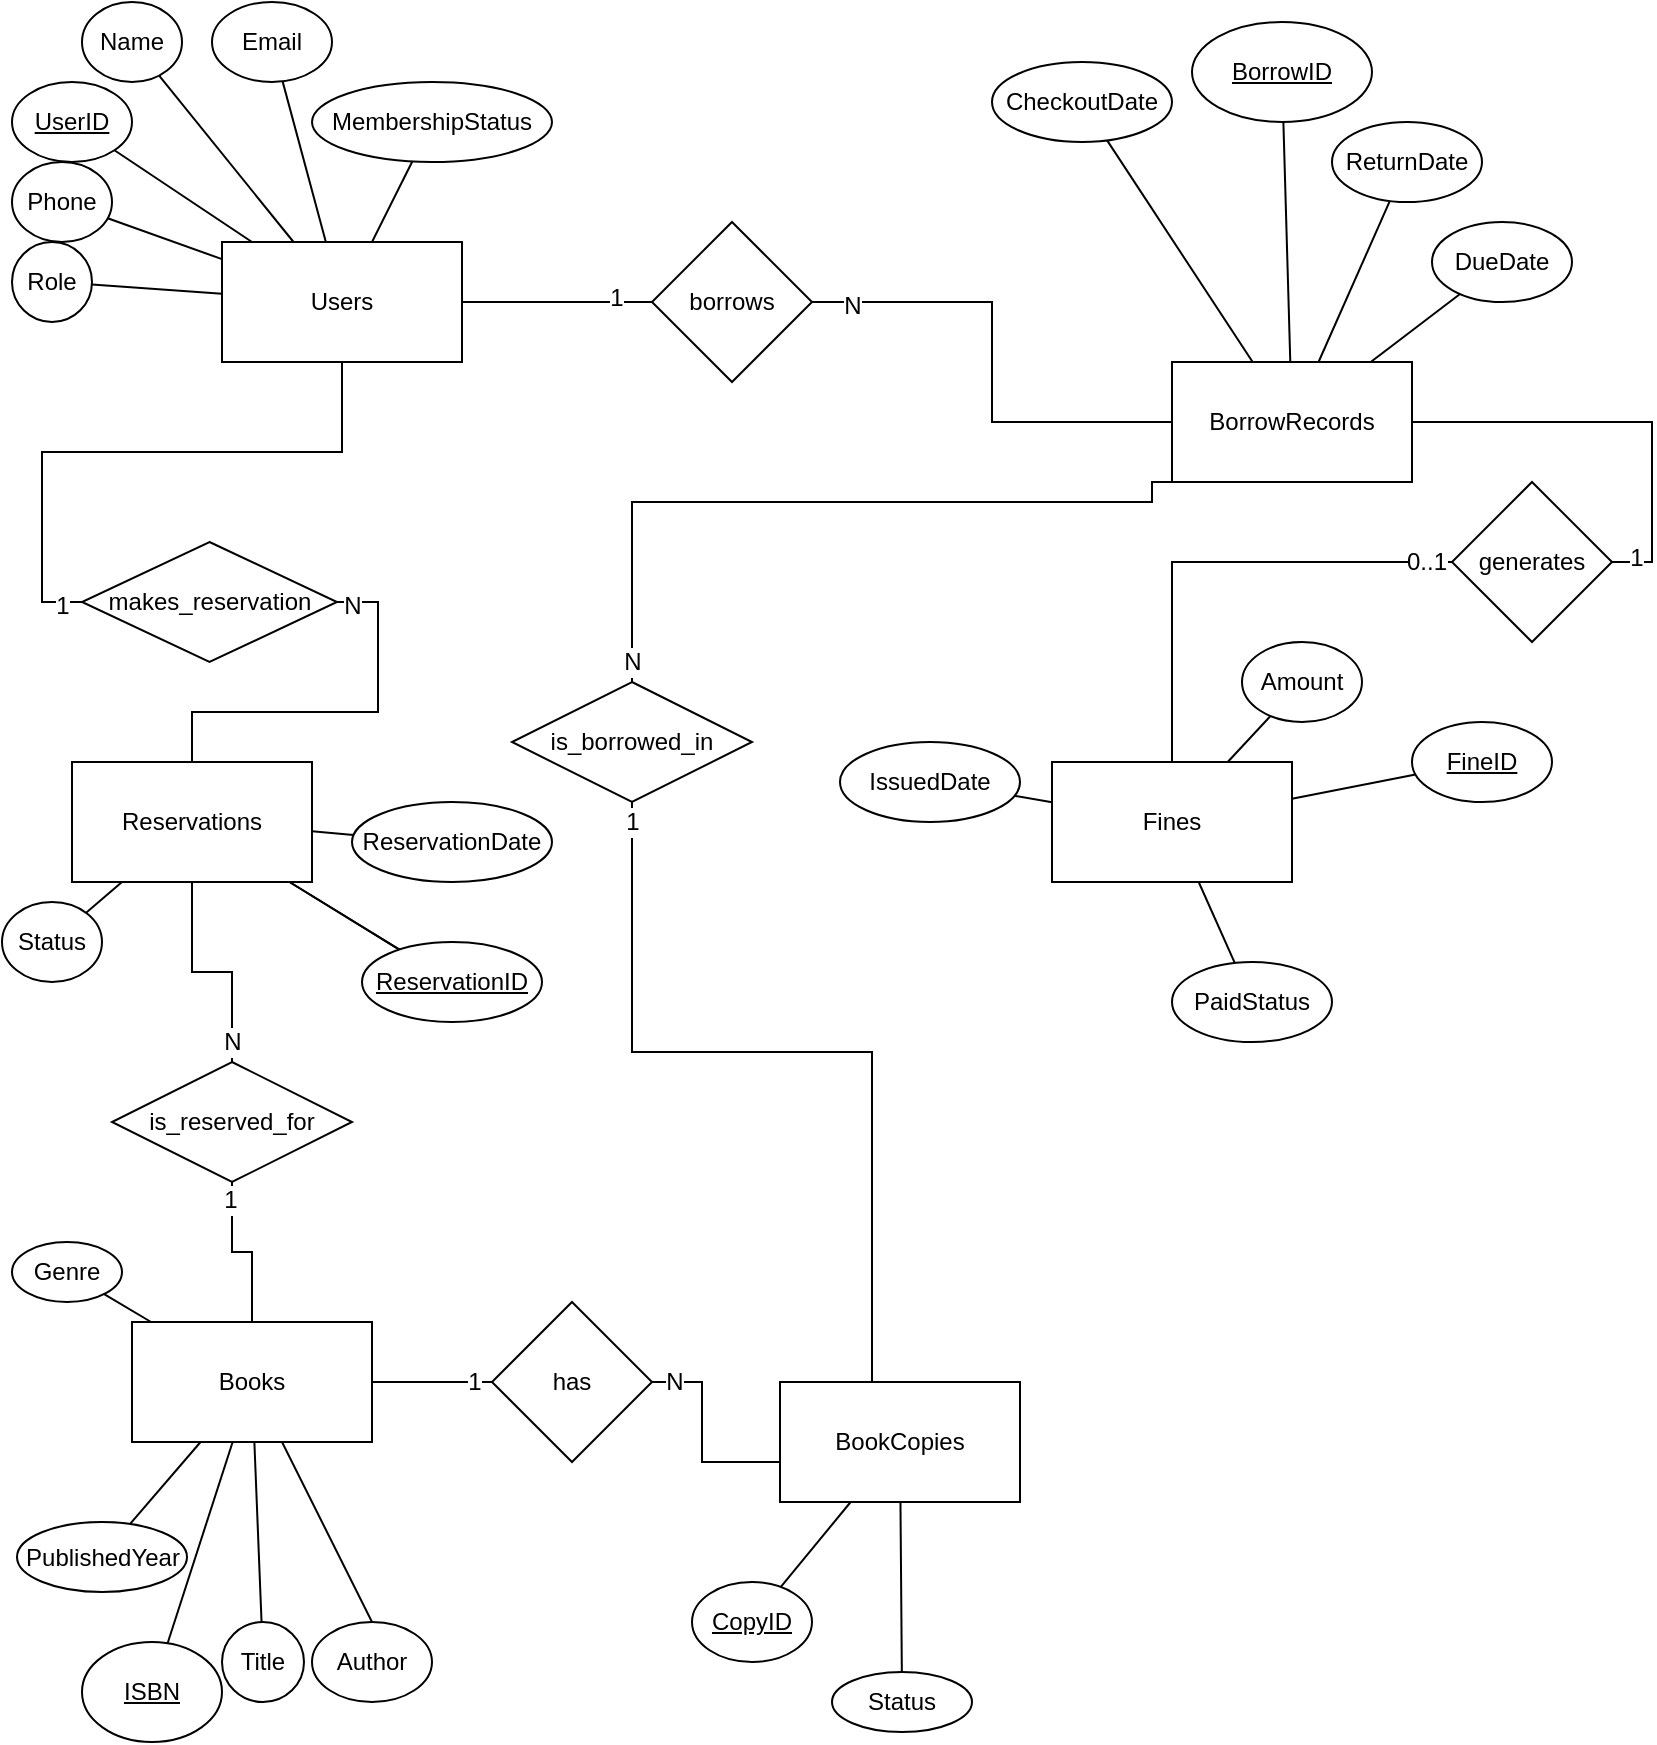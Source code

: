 <mxfile version="26.1.3">
  <diagram name="Trang-1" id="iMxlOrMxHWywJlujfJ14">
    <mxGraphModel dx="2901" dy="1121" grid="1" gridSize="10" guides="1" tooltips="1" connect="1" arrows="1" fold="1" page="1" pageScale="1" pageWidth="827" pageHeight="1169" math="0" shadow="0">
      <root>
        <mxCell id="0" />
        <mxCell id="1" parent="0" />
        <mxCell id="gxZ85ucLkP5SyJYlJosG-47" value="" style="edgeStyle=none;shape=connector;rounded=0;orthogonalLoop=1;jettySize=auto;html=1;strokeColor=default;align=center;verticalAlign=middle;fontFamily=Helvetica;fontSize=12;fontColor=default;labelBackgroundColor=default;startFill=0;endArrow=none;" edge="1" parent="1" source="qP2CUuA8fxjs6pHFjdUJ-1" target="gxZ85ucLkP5SyJYlJosG-46">
          <mxGeometry relative="1" as="geometry">
            <mxPoint x="310" y="150" as="targetPoint" />
          </mxGeometry>
        </mxCell>
        <mxCell id="gxZ85ucLkP5SyJYlJosG-64" value="1" style="edgeLabel;html=1;align=center;verticalAlign=middle;resizable=0;points=[];strokeColor=default;fontFamily=Helvetica;fontSize=12;fontColor=default;fillColor=default;" vertex="1" connectable="0" parent="gxZ85ucLkP5SyJYlJosG-47">
          <mxGeometry x="0.621" y="2" relative="1" as="geometry">
            <mxPoint as="offset" />
          </mxGeometry>
        </mxCell>
        <mxCell id="qP2CUuA8fxjs6pHFjdUJ-1" value="Users" style="rounded=0;whiteSpace=wrap;html=1;" parent="1" vertex="1">
          <mxGeometry x="105" y="120" width="120" height="60" as="geometry" />
        </mxCell>
        <mxCell id="gxZ85ucLkP5SyJYlJosG-43" value="" style="edgeStyle=orthogonalEdgeStyle;shape=connector;rounded=0;orthogonalLoop=1;jettySize=auto;html=1;strokeColor=default;align=center;verticalAlign=middle;fontFamily=Helvetica;fontSize=12;fontColor=default;labelBackgroundColor=default;startFill=0;endArrow=none;" edge="1" parent="1" source="qP2CUuA8fxjs6pHFjdUJ-2" target="gxZ85ucLkP5SyJYlJosG-42">
          <mxGeometry relative="1" as="geometry">
            <Array as="points">
              <mxPoint x="230" y="690" />
              <mxPoint x="230" y="690" />
            </Array>
          </mxGeometry>
        </mxCell>
        <mxCell id="gxZ85ucLkP5SyJYlJosG-62" value="1" style="edgeLabel;html=1;align=center;verticalAlign=middle;resizable=0;points=[];strokeColor=default;fontFamily=Helvetica;fontSize=12;fontColor=default;fillColor=default;" vertex="1" connectable="0" parent="gxZ85ucLkP5SyJYlJosG-43">
          <mxGeometry x="0.7" relative="1" as="geometry">
            <mxPoint as="offset" />
          </mxGeometry>
        </mxCell>
        <mxCell id="qP2CUuA8fxjs6pHFjdUJ-2" value="Books" style="rounded=0;whiteSpace=wrap;html=1;" parent="1" vertex="1">
          <mxGeometry x="60" y="660" width="120" height="60" as="geometry" />
        </mxCell>
        <mxCell id="gxZ85ucLkP5SyJYlJosG-51" value="" style="edgeStyle=orthogonalEdgeStyle;shape=connector;rounded=0;orthogonalLoop=1;jettySize=auto;html=1;strokeColor=default;align=center;verticalAlign=middle;fontFamily=Helvetica;fontSize=12;fontColor=default;labelBackgroundColor=default;startFill=0;endArrow=none;" edge="1" parent="1" source="qP2CUuA8fxjs6pHFjdUJ-3" target="gxZ85ucLkP5SyJYlJosG-50">
          <mxGeometry relative="1" as="geometry">
            <Array as="points">
              <mxPoint x="430" y="525" />
              <mxPoint x="310" y="525" />
            </Array>
          </mxGeometry>
        </mxCell>
        <mxCell id="gxZ85ucLkP5SyJYlJosG-66" value="1" style="edgeLabel;html=1;align=center;verticalAlign=middle;resizable=0;points=[];strokeColor=default;fontFamily=Helvetica;fontSize=12;fontColor=default;fillColor=default;" vertex="1" connectable="0" parent="gxZ85ucLkP5SyJYlJosG-51">
          <mxGeometry x="0.953" y="-1" relative="1" as="geometry">
            <mxPoint x="-1" as="offset" />
          </mxGeometry>
        </mxCell>
        <mxCell id="qP2CUuA8fxjs6pHFjdUJ-3" value="BookCopies" style="rounded=0;whiteSpace=wrap;html=1;" parent="1" vertex="1">
          <mxGeometry x="384" y="690" width="120" height="60" as="geometry" />
        </mxCell>
        <mxCell id="gxZ85ucLkP5SyJYlJosG-76" value="" style="edgeStyle=orthogonalEdgeStyle;shape=connector;rounded=0;orthogonalLoop=1;jettySize=auto;html=1;strokeColor=default;align=center;verticalAlign=middle;fontFamily=Helvetica;fontSize=12;fontColor=default;labelBackgroundColor=default;startFill=0;endArrow=none;entryX=1;entryY=0.5;entryDx=0;entryDy=0;" edge="1" parent="1" source="qP2CUuA8fxjs6pHFjdUJ-4" target="gxZ85ucLkP5SyJYlJosG-75">
          <mxGeometry relative="1" as="geometry">
            <Array as="points">
              <mxPoint x="820" y="210" />
              <mxPoint x="820" y="280" />
            </Array>
          </mxGeometry>
        </mxCell>
        <mxCell id="gxZ85ucLkP5SyJYlJosG-83" value="1" style="edgeLabel;html=1;align=center;verticalAlign=middle;resizable=0;points=[];strokeColor=default;fontFamily=Helvetica;fontSize=12;fontColor=default;labelBackgroundColor=default;fillColor=default;" vertex="1" connectable="0" parent="gxZ85ucLkP5SyJYlJosG-76">
          <mxGeometry x="0.886" y="-2" relative="1" as="geometry">
            <mxPoint as="offset" />
          </mxGeometry>
        </mxCell>
        <mxCell id="qP2CUuA8fxjs6pHFjdUJ-4" value="BorrowRecords" style="rounded=0;whiteSpace=wrap;html=1;" parent="1" vertex="1">
          <mxGeometry x="580" y="180" width="120" height="60" as="geometry" />
        </mxCell>
        <mxCell id="gxZ85ucLkP5SyJYlJosG-69" value="" style="edgeStyle=orthogonalEdgeStyle;shape=connector;rounded=0;orthogonalLoop=1;jettySize=auto;html=1;strokeColor=default;align=center;verticalAlign=middle;fontFamily=Helvetica;fontSize=12;fontColor=default;labelBackgroundColor=default;startFill=0;endArrow=none;" edge="1" parent="1" source="qP2CUuA8fxjs6pHFjdUJ-5" target="gxZ85ucLkP5SyJYlJosG-68">
          <mxGeometry relative="1" as="geometry" />
        </mxCell>
        <mxCell id="gxZ85ucLkP5SyJYlJosG-71" value="N" style="edgeLabel;html=1;align=center;verticalAlign=middle;resizable=0;points=[];strokeColor=default;fontFamily=Helvetica;fontSize=12;fontColor=default;labelBackgroundColor=default;fillColor=default;" vertex="1" connectable="0" parent="gxZ85ucLkP5SyJYlJosG-69">
          <mxGeometry x="0.486" y="2" relative="1" as="geometry">
            <mxPoint x="-2" y="18" as="offset" />
          </mxGeometry>
        </mxCell>
        <mxCell id="qP2CUuA8fxjs6pHFjdUJ-5" value="Reservations" style="rounded=0;whiteSpace=wrap;html=1;" parent="1" vertex="1">
          <mxGeometry x="30" y="380" width="120" height="60" as="geometry" />
        </mxCell>
        <mxCell id="qP2CUuA8fxjs6pHFjdUJ-6" value="Fines" style="rounded=0;whiteSpace=wrap;html=1;" parent="1" vertex="1">
          <mxGeometry x="520" y="380" width="120" height="60" as="geometry" />
        </mxCell>
        <mxCell id="qP2CUuA8fxjs6pHFjdUJ-7" value="&lt;u&gt;UserID&lt;/u&gt;" style="ellipse;whiteSpace=wrap;html=1;" parent="1" vertex="1">
          <mxGeometry y="40" width="60" height="40" as="geometry" />
        </mxCell>
        <mxCell id="qP2CUuA8fxjs6pHFjdUJ-8" value="Name" style="ellipse;whiteSpace=wrap;html=1;" parent="1" vertex="1">
          <mxGeometry x="35" width="50" height="40" as="geometry" />
        </mxCell>
        <mxCell id="qP2CUuA8fxjs6pHFjdUJ-9" value="Email" style="ellipse;whiteSpace=wrap;html=1;" parent="1" vertex="1">
          <mxGeometry x="100" width="60" height="40" as="geometry" />
        </mxCell>
        <mxCell id="qP2CUuA8fxjs6pHFjdUJ-10" value="Phone" style="ellipse;whiteSpace=wrap;html=1;" parent="1" vertex="1">
          <mxGeometry y="80" width="50" height="40" as="geometry" />
        </mxCell>
        <mxCell id="qP2CUuA8fxjs6pHFjdUJ-11" value="MembershipStatus" style="ellipse;whiteSpace=wrap;html=1;" parent="1" vertex="1">
          <mxGeometry x="150" y="40" width="120" height="40" as="geometry" />
        </mxCell>
        <mxCell id="qP2CUuA8fxjs6pHFjdUJ-12" value="Role" style="ellipse;whiteSpace=wrap;html=1;" parent="1" vertex="1">
          <mxGeometry y="120" width="40" height="40" as="geometry" />
        </mxCell>
        <mxCell id="qP2CUuA8fxjs6pHFjdUJ-16" value="" style="endArrow=none;html=1;rounded=0;" parent="1" source="qP2CUuA8fxjs6pHFjdUJ-10" target="qP2CUuA8fxjs6pHFjdUJ-1" edge="1">
          <mxGeometry width="50" height="50" relative="1" as="geometry">
            <mxPoint x="100" y="280" as="sourcePoint" />
            <mxPoint x="150" y="230" as="targetPoint" />
          </mxGeometry>
        </mxCell>
        <mxCell id="qP2CUuA8fxjs6pHFjdUJ-17" value="" style="endArrow=none;html=1;rounded=0;" parent="1" source="qP2CUuA8fxjs6pHFjdUJ-12" target="qP2CUuA8fxjs6pHFjdUJ-1" edge="1">
          <mxGeometry width="50" height="50" relative="1" as="geometry">
            <mxPoint x="390" y="440" as="sourcePoint" />
            <mxPoint x="440" y="390" as="targetPoint" />
          </mxGeometry>
        </mxCell>
        <mxCell id="qP2CUuA8fxjs6pHFjdUJ-18" value="" style="endArrow=none;html=1;rounded=0;" parent="1" source="qP2CUuA8fxjs6pHFjdUJ-11" target="qP2CUuA8fxjs6pHFjdUJ-1" edge="1">
          <mxGeometry width="50" height="50" relative="1" as="geometry">
            <mxPoint x="390" y="440" as="sourcePoint" />
            <mxPoint x="440" y="390" as="targetPoint" />
          </mxGeometry>
        </mxCell>
        <mxCell id="qP2CUuA8fxjs6pHFjdUJ-20" value="" style="endArrow=none;html=1;rounded=0;" parent="1" source="qP2CUuA8fxjs6pHFjdUJ-1" target="qP2CUuA8fxjs6pHFjdUJ-9" edge="1">
          <mxGeometry width="50" height="50" relative="1" as="geometry">
            <mxPoint x="390" y="440" as="sourcePoint" />
            <mxPoint x="440" y="390" as="targetPoint" />
          </mxGeometry>
        </mxCell>
        <mxCell id="qP2CUuA8fxjs6pHFjdUJ-21" value="" style="endArrow=none;html=1;rounded=0;" parent="1" source="qP2CUuA8fxjs6pHFjdUJ-1" target="qP2CUuA8fxjs6pHFjdUJ-7" edge="1">
          <mxGeometry width="50" height="50" relative="1" as="geometry">
            <mxPoint x="390" y="440" as="sourcePoint" />
            <mxPoint x="440" y="390" as="targetPoint" />
          </mxGeometry>
        </mxCell>
        <mxCell id="qP2CUuA8fxjs6pHFjdUJ-22" value="" style="endArrow=none;html=1;rounded=0;" parent="1" source="qP2CUuA8fxjs6pHFjdUJ-1" target="qP2CUuA8fxjs6pHFjdUJ-8" edge="1">
          <mxGeometry width="50" height="50" relative="1" as="geometry">
            <mxPoint x="390" y="440" as="sourcePoint" />
            <mxPoint x="440" y="390" as="targetPoint" />
          </mxGeometry>
        </mxCell>
        <mxCell id="qP2CUuA8fxjs6pHFjdUJ-24" value="&lt;u&gt;ISBN&lt;/u&gt;" style="ellipse;whiteSpace=wrap;html=1;" parent="1" vertex="1">
          <mxGeometry x="35" y="820" width="70" height="50" as="geometry" />
        </mxCell>
        <mxCell id="qP2CUuA8fxjs6pHFjdUJ-25" value="" style="endArrow=none;html=1;rounded=0;" parent="1" source="qP2CUuA8fxjs6pHFjdUJ-24" target="qP2CUuA8fxjs6pHFjdUJ-2" edge="1">
          <mxGeometry width="50" height="50" relative="1" as="geometry">
            <mxPoint x="390" y="380" as="sourcePoint" />
            <mxPoint x="440" y="330" as="targetPoint" />
          </mxGeometry>
        </mxCell>
        <mxCell id="qP2CUuA8fxjs6pHFjdUJ-27" value="Title" style="ellipse;whiteSpace=wrap;html=1;" parent="1" vertex="1">
          <mxGeometry x="105" y="810" width="41" height="40" as="geometry" />
        </mxCell>
        <mxCell id="qP2CUuA8fxjs6pHFjdUJ-28" value="" style="endArrow=none;html=1;rounded=0;" parent="1" source="qP2CUuA8fxjs6pHFjdUJ-27" target="qP2CUuA8fxjs6pHFjdUJ-2" edge="1">
          <mxGeometry width="50" height="50" relative="1" as="geometry">
            <mxPoint x="363" y="522" as="sourcePoint" />
            <mxPoint x="403" y="450" as="targetPoint" />
          </mxGeometry>
        </mxCell>
        <mxCell id="qP2CUuA8fxjs6pHFjdUJ-29" value="Author" style="ellipse;whiteSpace=wrap;html=1;" parent="1" vertex="1">
          <mxGeometry x="150" y="810" width="60" height="40" as="geometry" />
        </mxCell>
        <mxCell id="qP2CUuA8fxjs6pHFjdUJ-30" value="" style="endArrow=none;html=1;rounded=0;entryX=0.5;entryY=0;entryDx=0;entryDy=0;" parent="1" source="qP2CUuA8fxjs6pHFjdUJ-2" target="qP2CUuA8fxjs6pHFjdUJ-29" edge="1">
          <mxGeometry width="50" height="50" relative="1" as="geometry">
            <mxPoint x="390" y="380" as="sourcePoint" />
            <mxPoint x="440" y="330" as="targetPoint" />
          </mxGeometry>
        </mxCell>
        <mxCell id="qP2CUuA8fxjs6pHFjdUJ-31" value="PublishedYear" style="ellipse;whiteSpace=wrap;html=1;" parent="1" vertex="1">
          <mxGeometry x="2.5" y="760" width="85" height="35" as="geometry" />
        </mxCell>
        <mxCell id="qP2CUuA8fxjs6pHFjdUJ-34" value="" style="endArrow=none;html=1;rounded=0;" parent="1" source="qP2CUuA8fxjs6pHFjdUJ-31" target="qP2CUuA8fxjs6pHFjdUJ-2" edge="1">
          <mxGeometry width="50" height="50" relative="1" as="geometry">
            <mxPoint x="390" y="380" as="sourcePoint" />
            <mxPoint x="440" y="330" as="targetPoint" />
          </mxGeometry>
        </mxCell>
        <mxCell id="qP2CUuA8fxjs6pHFjdUJ-35" value="Genre" style="ellipse;whiteSpace=wrap;html=1;" parent="1" vertex="1">
          <mxGeometry y="620" width="55" height="30" as="geometry" />
        </mxCell>
        <mxCell id="qP2CUuA8fxjs6pHFjdUJ-36" value="" style="endArrow=none;html=1;rounded=0;" parent="1" source="qP2CUuA8fxjs6pHFjdUJ-35" target="qP2CUuA8fxjs6pHFjdUJ-2" edge="1">
          <mxGeometry width="50" height="50" relative="1" as="geometry">
            <mxPoint x="390" y="380" as="sourcePoint" />
            <mxPoint x="440" y="330" as="targetPoint" />
          </mxGeometry>
        </mxCell>
        <mxCell id="qP2CUuA8fxjs6pHFjdUJ-39" value="&lt;u&gt;CopyID&lt;/u&gt;" style="ellipse;whiteSpace=wrap;html=1;" parent="1" vertex="1">
          <mxGeometry x="340" y="790" width="60" height="40" as="geometry" />
        </mxCell>
        <mxCell id="qP2CUuA8fxjs6pHFjdUJ-40" value="" style="endArrow=none;html=1;rounded=0;verticalAlign=middle;" parent="1" source="qP2CUuA8fxjs6pHFjdUJ-3" target="qP2CUuA8fxjs6pHFjdUJ-39" edge="1">
          <mxGeometry width="50" height="50" relative="1" as="geometry">
            <mxPoint x="390" y="380" as="sourcePoint" />
            <mxPoint x="440" y="330" as="targetPoint" />
          </mxGeometry>
        </mxCell>
        <mxCell id="qP2CUuA8fxjs6pHFjdUJ-43" value="Status" style="ellipse;whiteSpace=wrap;html=1;" parent="1" vertex="1">
          <mxGeometry x="410" y="835" width="70" height="30" as="geometry" />
        </mxCell>
        <mxCell id="qP2CUuA8fxjs6pHFjdUJ-44" value="" style="endArrow=none;html=1;rounded=0;" parent="1" source="qP2CUuA8fxjs6pHFjdUJ-43" target="qP2CUuA8fxjs6pHFjdUJ-3" edge="1">
          <mxGeometry width="50" height="50" relative="1" as="geometry">
            <mxPoint x="390" y="380" as="sourcePoint" />
            <mxPoint x="440" y="330" as="targetPoint" />
          </mxGeometry>
        </mxCell>
        <mxCell id="gxZ85ucLkP5SyJYlJosG-80" style="edgeStyle=none;shape=connector;rounded=0;orthogonalLoop=1;jettySize=auto;html=1;strokeColor=default;align=center;verticalAlign=middle;fontFamily=Helvetica;fontSize=12;fontColor=default;labelBackgroundColor=default;startFill=0;endArrow=none;" edge="1" parent="1" source="gxZ85ucLkP5SyJYlJosG-11" target="qP2CUuA8fxjs6pHFjdUJ-4">
          <mxGeometry relative="1" as="geometry" />
        </mxCell>
        <mxCell id="gxZ85ucLkP5SyJYlJosG-11" value="&lt;u&gt;BorrowID&lt;/u&gt;" style="ellipse;whiteSpace=wrap;html=1;" vertex="1" parent="1">
          <mxGeometry x="590" y="10" width="90" height="50" as="geometry" />
        </mxCell>
        <mxCell id="gxZ85ucLkP5SyJYlJosG-79" style="edgeStyle=none;shape=connector;rounded=0;orthogonalLoop=1;jettySize=auto;html=1;strokeColor=default;align=center;verticalAlign=middle;fontFamily=Helvetica;fontSize=12;fontColor=default;labelBackgroundColor=default;startFill=0;endArrow=none;" edge="1" parent="1" source="gxZ85ucLkP5SyJYlJosG-13" target="qP2CUuA8fxjs6pHFjdUJ-4">
          <mxGeometry relative="1" as="geometry" />
        </mxCell>
        <mxCell id="gxZ85ucLkP5SyJYlJosG-13" value="CheckoutDate" style="ellipse;whiteSpace=wrap;html=1;" vertex="1" parent="1">
          <mxGeometry x="490" y="30" width="90" height="40" as="geometry" />
        </mxCell>
        <mxCell id="gxZ85ucLkP5SyJYlJosG-82" style="edgeStyle=none;shape=connector;rounded=0;orthogonalLoop=1;jettySize=auto;html=1;strokeColor=default;align=center;verticalAlign=middle;fontFamily=Helvetica;fontSize=12;fontColor=default;labelBackgroundColor=default;startFill=0;endArrow=none;" edge="1" parent="1" source="gxZ85ucLkP5SyJYlJosG-15" target="qP2CUuA8fxjs6pHFjdUJ-4">
          <mxGeometry relative="1" as="geometry" />
        </mxCell>
        <mxCell id="gxZ85ucLkP5SyJYlJosG-15" value="DueDate" style="ellipse;whiteSpace=wrap;html=1;" vertex="1" parent="1">
          <mxGeometry x="710" y="110" width="70" height="40" as="geometry" />
        </mxCell>
        <mxCell id="gxZ85ucLkP5SyJYlJosG-81" style="edgeStyle=none;shape=connector;rounded=0;orthogonalLoop=1;jettySize=auto;html=1;strokeColor=default;align=center;verticalAlign=middle;fontFamily=Helvetica;fontSize=12;fontColor=default;labelBackgroundColor=default;startFill=0;endArrow=none;" edge="1" parent="1" source="gxZ85ucLkP5SyJYlJosG-17" target="qP2CUuA8fxjs6pHFjdUJ-4">
          <mxGeometry relative="1" as="geometry" />
        </mxCell>
        <mxCell id="gxZ85ucLkP5SyJYlJosG-17" value="ReturnDate" style="ellipse;whiteSpace=wrap;html=1;" vertex="1" parent="1">
          <mxGeometry x="660" y="60" width="75" height="40" as="geometry" />
        </mxCell>
        <mxCell id="gxZ85ucLkP5SyJYlJosG-24" style="rounded=0;orthogonalLoop=1;jettySize=auto;html=1;endArrow=none;startFill=0;" edge="1" parent="1" source="gxZ85ucLkP5SyJYlJosG-19" target="qP2CUuA8fxjs6pHFjdUJ-5">
          <mxGeometry relative="1" as="geometry" />
        </mxCell>
        <mxCell id="gxZ85ucLkP5SyJYlJosG-56" style="edgeStyle=none;shape=connector;rounded=0;orthogonalLoop=1;jettySize=auto;html=1;strokeColor=default;align=center;verticalAlign=middle;fontFamily=Helvetica;fontSize=12;fontColor=default;labelBackgroundColor=default;startFill=0;endArrow=none;" edge="1" parent="1" source="gxZ85ucLkP5SyJYlJosG-19" target="qP2CUuA8fxjs6pHFjdUJ-5">
          <mxGeometry relative="1" as="geometry" />
        </mxCell>
        <mxCell id="gxZ85ucLkP5SyJYlJosG-19" value="&lt;u&gt;ReservationID&lt;/u&gt;" style="ellipse;whiteSpace=wrap;html=1;" vertex="1" parent="1">
          <mxGeometry x="175" y="470" width="90" height="40" as="geometry" />
        </mxCell>
        <mxCell id="gxZ85ucLkP5SyJYlJosG-26" style="rounded=0;orthogonalLoop=1;jettySize=auto;html=1;endArrow=none;startFill=0;" edge="1" parent="1" source="gxZ85ucLkP5SyJYlJosG-25" target="qP2CUuA8fxjs6pHFjdUJ-5">
          <mxGeometry relative="1" as="geometry" />
        </mxCell>
        <mxCell id="gxZ85ucLkP5SyJYlJosG-25" value="ReservationDate" style="ellipse;whiteSpace=wrap;html=1;" vertex="1" parent="1">
          <mxGeometry x="170" y="400" width="100" height="40" as="geometry" />
        </mxCell>
        <mxCell id="gxZ85ucLkP5SyJYlJosG-28" style="rounded=0;orthogonalLoop=1;jettySize=auto;html=1;endArrow=none;startFill=0;" edge="1" parent="1" source="gxZ85ucLkP5SyJYlJosG-27" target="qP2CUuA8fxjs6pHFjdUJ-5">
          <mxGeometry relative="1" as="geometry" />
        </mxCell>
        <mxCell id="gxZ85ucLkP5SyJYlJosG-27" value="Status" style="ellipse;whiteSpace=wrap;html=1;" vertex="1" parent="1">
          <mxGeometry x="-5" y="450" width="50" height="40" as="geometry" />
        </mxCell>
        <mxCell id="gxZ85ucLkP5SyJYlJosG-34" style="rounded=0;orthogonalLoop=1;jettySize=auto;html=1;endArrow=none;startFill=0;" edge="1" parent="1" source="gxZ85ucLkP5SyJYlJosG-33" target="qP2CUuA8fxjs6pHFjdUJ-6">
          <mxGeometry relative="1" as="geometry" />
        </mxCell>
        <mxCell id="gxZ85ucLkP5SyJYlJosG-33" value="&lt;u&gt;FineID&lt;/u&gt;" style="ellipse;whiteSpace=wrap;html=1;" vertex="1" parent="1">
          <mxGeometry x="700" y="360" width="70" height="40" as="geometry" />
        </mxCell>
        <mxCell id="gxZ85ucLkP5SyJYlJosG-36" style="edgeStyle=none;shape=connector;rounded=0;orthogonalLoop=1;jettySize=auto;html=1;strokeColor=default;align=center;verticalAlign=middle;fontFamily=Helvetica;fontSize=12;fontColor=default;labelBackgroundColor=default;startFill=0;endArrow=none;" edge="1" parent="1" source="gxZ85ucLkP5SyJYlJosG-35" target="qP2CUuA8fxjs6pHFjdUJ-6">
          <mxGeometry relative="1" as="geometry" />
        </mxCell>
        <mxCell id="gxZ85ucLkP5SyJYlJosG-35" value="Amount" style="ellipse;whiteSpace=wrap;html=1;strokeColor=default;align=center;verticalAlign=middle;fontFamily=Helvetica;fontSize=12;fontColor=default;fillColor=default;" vertex="1" parent="1">
          <mxGeometry x="615" y="320" width="60" height="40" as="geometry" />
        </mxCell>
        <mxCell id="gxZ85ucLkP5SyJYlJosG-38" style="edgeStyle=none;shape=connector;rounded=0;orthogonalLoop=1;jettySize=auto;html=1;strokeColor=default;align=center;verticalAlign=middle;fontFamily=Helvetica;fontSize=12;fontColor=default;labelBackgroundColor=default;startFill=0;endArrow=none;" edge="1" parent="1" source="gxZ85ucLkP5SyJYlJosG-37" target="qP2CUuA8fxjs6pHFjdUJ-6">
          <mxGeometry relative="1" as="geometry" />
        </mxCell>
        <mxCell id="gxZ85ucLkP5SyJYlJosG-37" value="IssuedDate" style="ellipse;whiteSpace=wrap;html=1;strokeColor=default;align=center;verticalAlign=middle;fontFamily=Helvetica;fontSize=12;fontColor=default;fillColor=default;" vertex="1" parent="1">
          <mxGeometry x="414" y="370" width="90" height="40" as="geometry" />
        </mxCell>
        <mxCell id="gxZ85ucLkP5SyJYlJosG-40" style="edgeStyle=none;shape=connector;rounded=0;orthogonalLoop=1;jettySize=auto;html=1;strokeColor=default;align=center;verticalAlign=middle;fontFamily=Helvetica;fontSize=12;fontColor=default;labelBackgroundColor=default;startFill=0;endArrow=none;" edge="1" parent="1" source="gxZ85ucLkP5SyJYlJosG-39" target="qP2CUuA8fxjs6pHFjdUJ-6">
          <mxGeometry relative="1" as="geometry" />
        </mxCell>
        <mxCell id="gxZ85ucLkP5SyJYlJosG-39" value="PaidStatus" style="ellipse;whiteSpace=wrap;html=1;strokeColor=default;align=center;verticalAlign=middle;fontFamily=Helvetica;fontSize=12;fontColor=default;fillColor=default;" vertex="1" parent="1">
          <mxGeometry x="580" y="480" width="80" height="40" as="geometry" />
        </mxCell>
        <mxCell id="gxZ85ucLkP5SyJYlJosG-45" style="edgeStyle=orthogonalEdgeStyle;shape=connector;rounded=0;orthogonalLoop=1;jettySize=auto;html=1;strokeColor=default;align=center;verticalAlign=middle;fontFamily=Helvetica;fontSize=12;fontColor=default;labelBackgroundColor=default;startFill=0;endArrow=none;" edge="1" parent="1" source="gxZ85ucLkP5SyJYlJosG-42" target="qP2CUuA8fxjs6pHFjdUJ-3">
          <mxGeometry relative="1" as="geometry">
            <Array as="points">
              <mxPoint x="345" y="690" />
              <mxPoint x="345" y="730" />
              <mxPoint x="490" y="730" />
            </Array>
          </mxGeometry>
        </mxCell>
        <mxCell id="gxZ85ucLkP5SyJYlJosG-63" value="N" style="edgeLabel;html=1;align=center;verticalAlign=middle;resizable=0;points=[];strokeColor=default;fontFamily=Helvetica;fontSize=12;fontColor=default;fillColor=default;" vertex="1" connectable="0" parent="gxZ85ucLkP5SyJYlJosG-45">
          <mxGeometry x="-0.8" relative="1" as="geometry">
            <mxPoint as="offset" />
          </mxGeometry>
        </mxCell>
        <mxCell id="gxZ85ucLkP5SyJYlJosG-42" value="has" style="rhombus;whiteSpace=wrap;html=1;rounded=0;" vertex="1" parent="1">
          <mxGeometry x="240" y="650" width="80" height="80" as="geometry" />
        </mxCell>
        <mxCell id="gxZ85ucLkP5SyJYlJosG-48" style="edgeStyle=orthogonalEdgeStyle;shape=connector;rounded=0;orthogonalLoop=1;jettySize=auto;html=1;strokeColor=default;align=center;verticalAlign=middle;fontFamily=Helvetica;fontSize=12;fontColor=default;labelBackgroundColor=default;startFill=0;endArrow=none;exitX=1;exitY=0.5;exitDx=0;exitDy=0;" edge="1" parent="1" source="gxZ85ucLkP5SyJYlJosG-46" target="qP2CUuA8fxjs6pHFjdUJ-4">
          <mxGeometry relative="1" as="geometry">
            <mxPoint x="395" y="155" as="sourcePoint" />
          </mxGeometry>
        </mxCell>
        <mxCell id="gxZ85ucLkP5SyJYlJosG-65" value="N" style="edgeLabel;html=1;align=center;verticalAlign=middle;resizable=0;points=[];strokeColor=default;fontFamily=Helvetica;fontSize=12;fontColor=default;fillColor=default;" vertex="1" connectable="0" parent="gxZ85ucLkP5SyJYlJosG-48">
          <mxGeometry x="-0.839" y="-2" relative="1" as="geometry">
            <mxPoint as="offset" />
          </mxGeometry>
        </mxCell>
        <mxCell id="gxZ85ucLkP5SyJYlJosG-46" value="borrows" style="rhombus;whiteSpace=wrap;html=1;rounded=0;" vertex="1" parent="1">
          <mxGeometry x="320" y="110" width="80" height="80" as="geometry" />
        </mxCell>
        <mxCell id="gxZ85ucLkP5SyJYlJosG-52" style="edgeStyle=orthogonalEdgeStyle;shape=connector;rounded=0;orthogonalLoop=1;jettySize=auto;html=1;strokeColor=default;align=center;verticalAlign=middle;fontFamily=Helvetica;fontSize=12;fontColor=default;labelBackgroundColor=default;startFill=0;endArrow=none;exitX=0.5;exitY=0;exitDx=0;exitDy=0;entryX=0.5;entryY=1;entryDx=0;entryDy=0;" edge="1" parent="1" source="gxZ85ucLkP5SyJYlJosG-50" target="qP2CUuA8fxjs6pHFjdUJ-4">
          <mxGeometry relative="1" as="geometry">
            <Array as="points">
              <mxPoint x="310" y="250" />
              <mxPoint x="570" y="250" />
              <mxPoint x="570" y="240" />
            </Array>
          </mxGeometry>
        </mxCell>
        <mxCell id="gxZ85ucLkP5SyJYlJosG-67" value="N" style="edgeLabel;html=1;align=center;verticalAlign=middle;resizable=0;points=[];strokeColor=default;fontFamily=Helvetica;fontSize=12;fontColor=default;fillColor=default;" vertex="1" connectable="0" parent="gxZ85ucLkP5SyJYlJosG-52">
          <mxGeometry x="-0.923" y="-2" relative="1" as="geometry">
            <mxPoint x="-2" y="6" as="offset" />
          </mxGeometry>
        </mxCell>
        <mxCell id="gxZ85ucLkP5SyJYlJosG-50" value="is_borrowed_in" style="rhombus;whiteSpace=wrap;html=1;rounded=0;" vertex="1" parent="1">
          <mxGeometry x="250" y="340" width="120" height="60" as="geometry" />
        </mxCell>
        <mxCell id="gxZ85ucLkP5SyJYlJosG-55" style="edgeStyle=orthogonalEdgeStyle;shape=connector;rounded=0;orthogonalLoop=1;jettySize=auto;html=1;strokeColor=default;align=center;verticalAlign=middle;fontFamily=Helvetica;fontSize=12;fontColor=default;labelBackgroundColor=default;startFill=0;endArrow=none;elbow=vertical;exitX=1;exitY=0.5;exitDx=0;exitDy=0;" edge="1" parent="1" source="gxZ85ucLkP5SyJYlJosG-53" target="qP2CUuA8fxjs6pHFjdUJ-5">
          <mxGeometry relative="1" as="geometry">
            <Array as="points">
              <mxPoint x="183" y="300" />
              <mxPoint x="183" y="355" />
              <mxPoint x="90" y="355" />
            </Array>
          </mxGeometry>
        </mxCell>
        <mxCell id="gxZ85ucLkP5SyJYlJosG-61" value="N" style="edgeLabel;html=1;align=center;verticalAlign=bottom;resizable=0;points=[];strokeColor=default;fontFamily=Helvetica;fontSize=12;fontColor=default;fillColor=default;" vertex="1" connectable="0" parent="gxZ85ucLkP5SyJYlJosG-55">
          <mxGeometry x="-0.736" y="-2" relative="1" as="geometry">
            <mxPoint x="-11" y="5" as="offset" />
          </mxGeometry>
        </mxCell>
        <mxCell id="gxZ85ucLkP5SyJYlJosG-58" style="edgeStyle=orthogonalEdgeStyle;shape=connector;rounded=0;orthogonalLoop=1;jettySize=auto;html=1;strokeColor=default;align=center;verticalAlign=middle;fontFamily=Helvetica;fontSize=12;fontColor=default;labelBackgroundColor=default;startFill=0;endArrow=none;exitX=0;exitY=0.5;exitDx=0;exitDy=0;shadow=0;flowAnimation=0;horizontal=1;" edge="1" parent="1" source="gxZ85ucLkP5SyJYlJosG-53" target="qP2CUuA8fxjs6pHFjdUJ-1">
          <mxGeometry relative="1" as="geometry">
            <mxPoint x="-10" y="350" as="sourcePoint" />
            <mxPoint x="-117.5" y="220" as="targetPoint" />
          </mxGeometry>
        </mxCell>
        <mxCell id="gxZ85ucLkP5SyJYlJosG-60" value="1" style="edgeLabel;html=1;align=center;verticalAlign=bottom;resizable=0;points=[];strokeColor=default;fontFamily=Helvetica;fontSize=12;fontColor=default;fillColor=default;" vertex="1" connectable="0" parent="gxZ85ucLkP5SyJYlJosG-58">
          <mxGeometry x="-0.752" y="-1" relative="1" as="geometry">
            <mxPoint x="9" y="26" as="offset" />
          </mxGeometry>
        </mxCell>
        <mxCell id="gxZ85ucLkP5SyJYlJosG-53" value="makes_reservation" style="rhombus;whiteSpace=wrap;html=1;rounded=0;" vertex="1" parent="1">
          <mxGeometry x="35" y="270" width="127.5" height="60" as="geometry" />
        </mxCell>
        <mxCell id="gxZ85ucLkP5SyJYlJosG-70" style="edgeStyle=orthogonalEdgeStyle;shape=connector;rounded=0;orthogonalLoop=1;jettySize=auto;html=1;strokeColor=default;align=center;verticalAlign=middle;fontFamily=Helvetica;fontSize=12;fontColor=default;labelBackgroundColor=default;startFill=0;endArrow=none;" edge="1" parent="1" source="gxZ85ucLkP5SyJYlJosG-68" target="qP2CUuA8fxjs6pHFjdUJ-2">
          <mxGeometry relative="1" as="geometry" />
        </mxCell>
        <mxCell id="gxZ85ucLkP5SyJYlJosG-72" value="1" style="edgeLabel;html=1;align=center;verticalAlign=middle;resizable=0;points=[];strokeColor=default;fontFamily=Helvetica;fontSize=12;fontColor=default;labelBackgroundColor=default;fillColor=default;" vertex="1" connectable="0" parent="gxZ85ucLkP5SyJYlJosG-70">
          <mxGeometry x="-0.78" y="-1" relative="1" as="geometry">
            <mxPoint as="offset" />
          </mxGeometry>
        </mxCell>
        <mxCell id="gxZ85ucLkP5SyJYlJosG-68" value="is_reserved_for" style="rhombus;whiteSpace=wrap;html=1;rounded=0;" vertex="1" parent="1">
          <mxGeometry x="50" y="530" width="120" height="60" as="geometry" />
        </mxCell>
        <mxCell id="gxZ85ucLkP5SyJYlJosG-77" style="edgeStyle=orthogonalEdgeStyle;shape=connector;rounded=0;orthogonalLoop=1;jettySize=auto;html=1;strokeColor=default;align=center;verticalAlign=middle;fontFamily=Helvetica;fontSize=12;fontColor=default;labelBackgroundColor=default;startFill=0;endArrow=none;" edge="1" parent="1" source="gxZ85ucLkP5SyJYlJosG-75" target="qP2CUuA8fxjs6pHFjdUJ-6">
          <mxGeometry relative="1" as="geometry" />
        </mxCell>
        <mxCell id="gxZ85ucLkP5SyJYlJosG-84" value="0..1" style="edgeLabel;html=1;align=center;verticalAlign=middle;resizable=0;points=[];strokeColor=default;fontFamily=Helvetica;fontSize=12;fontColor=default;labelBackgroundColor=default;fillColor=default;" vertex="1" connectable="0" parent="gxZ85ucLkP5SyJYlJosG-77">
          <mxGeometry x="-0.892" relative="1" as="geometry">
            <mxPoint as="offset" />
          </mxGeometry>
        </mxCell>
        <mxCell id="gxZ85ucLkP5SyJYlJosG-75" value="generates" style="rhombus;whiteSpace=wrap;html=1;rounded=0;" vertex="1" parent="1">
          <mxGeometry x="720" y="240" width="80" height="80" as="geometry" />
        </mxCell>
      </root>
    </mxGraphModel>
  </diagram>
</mxfile>
